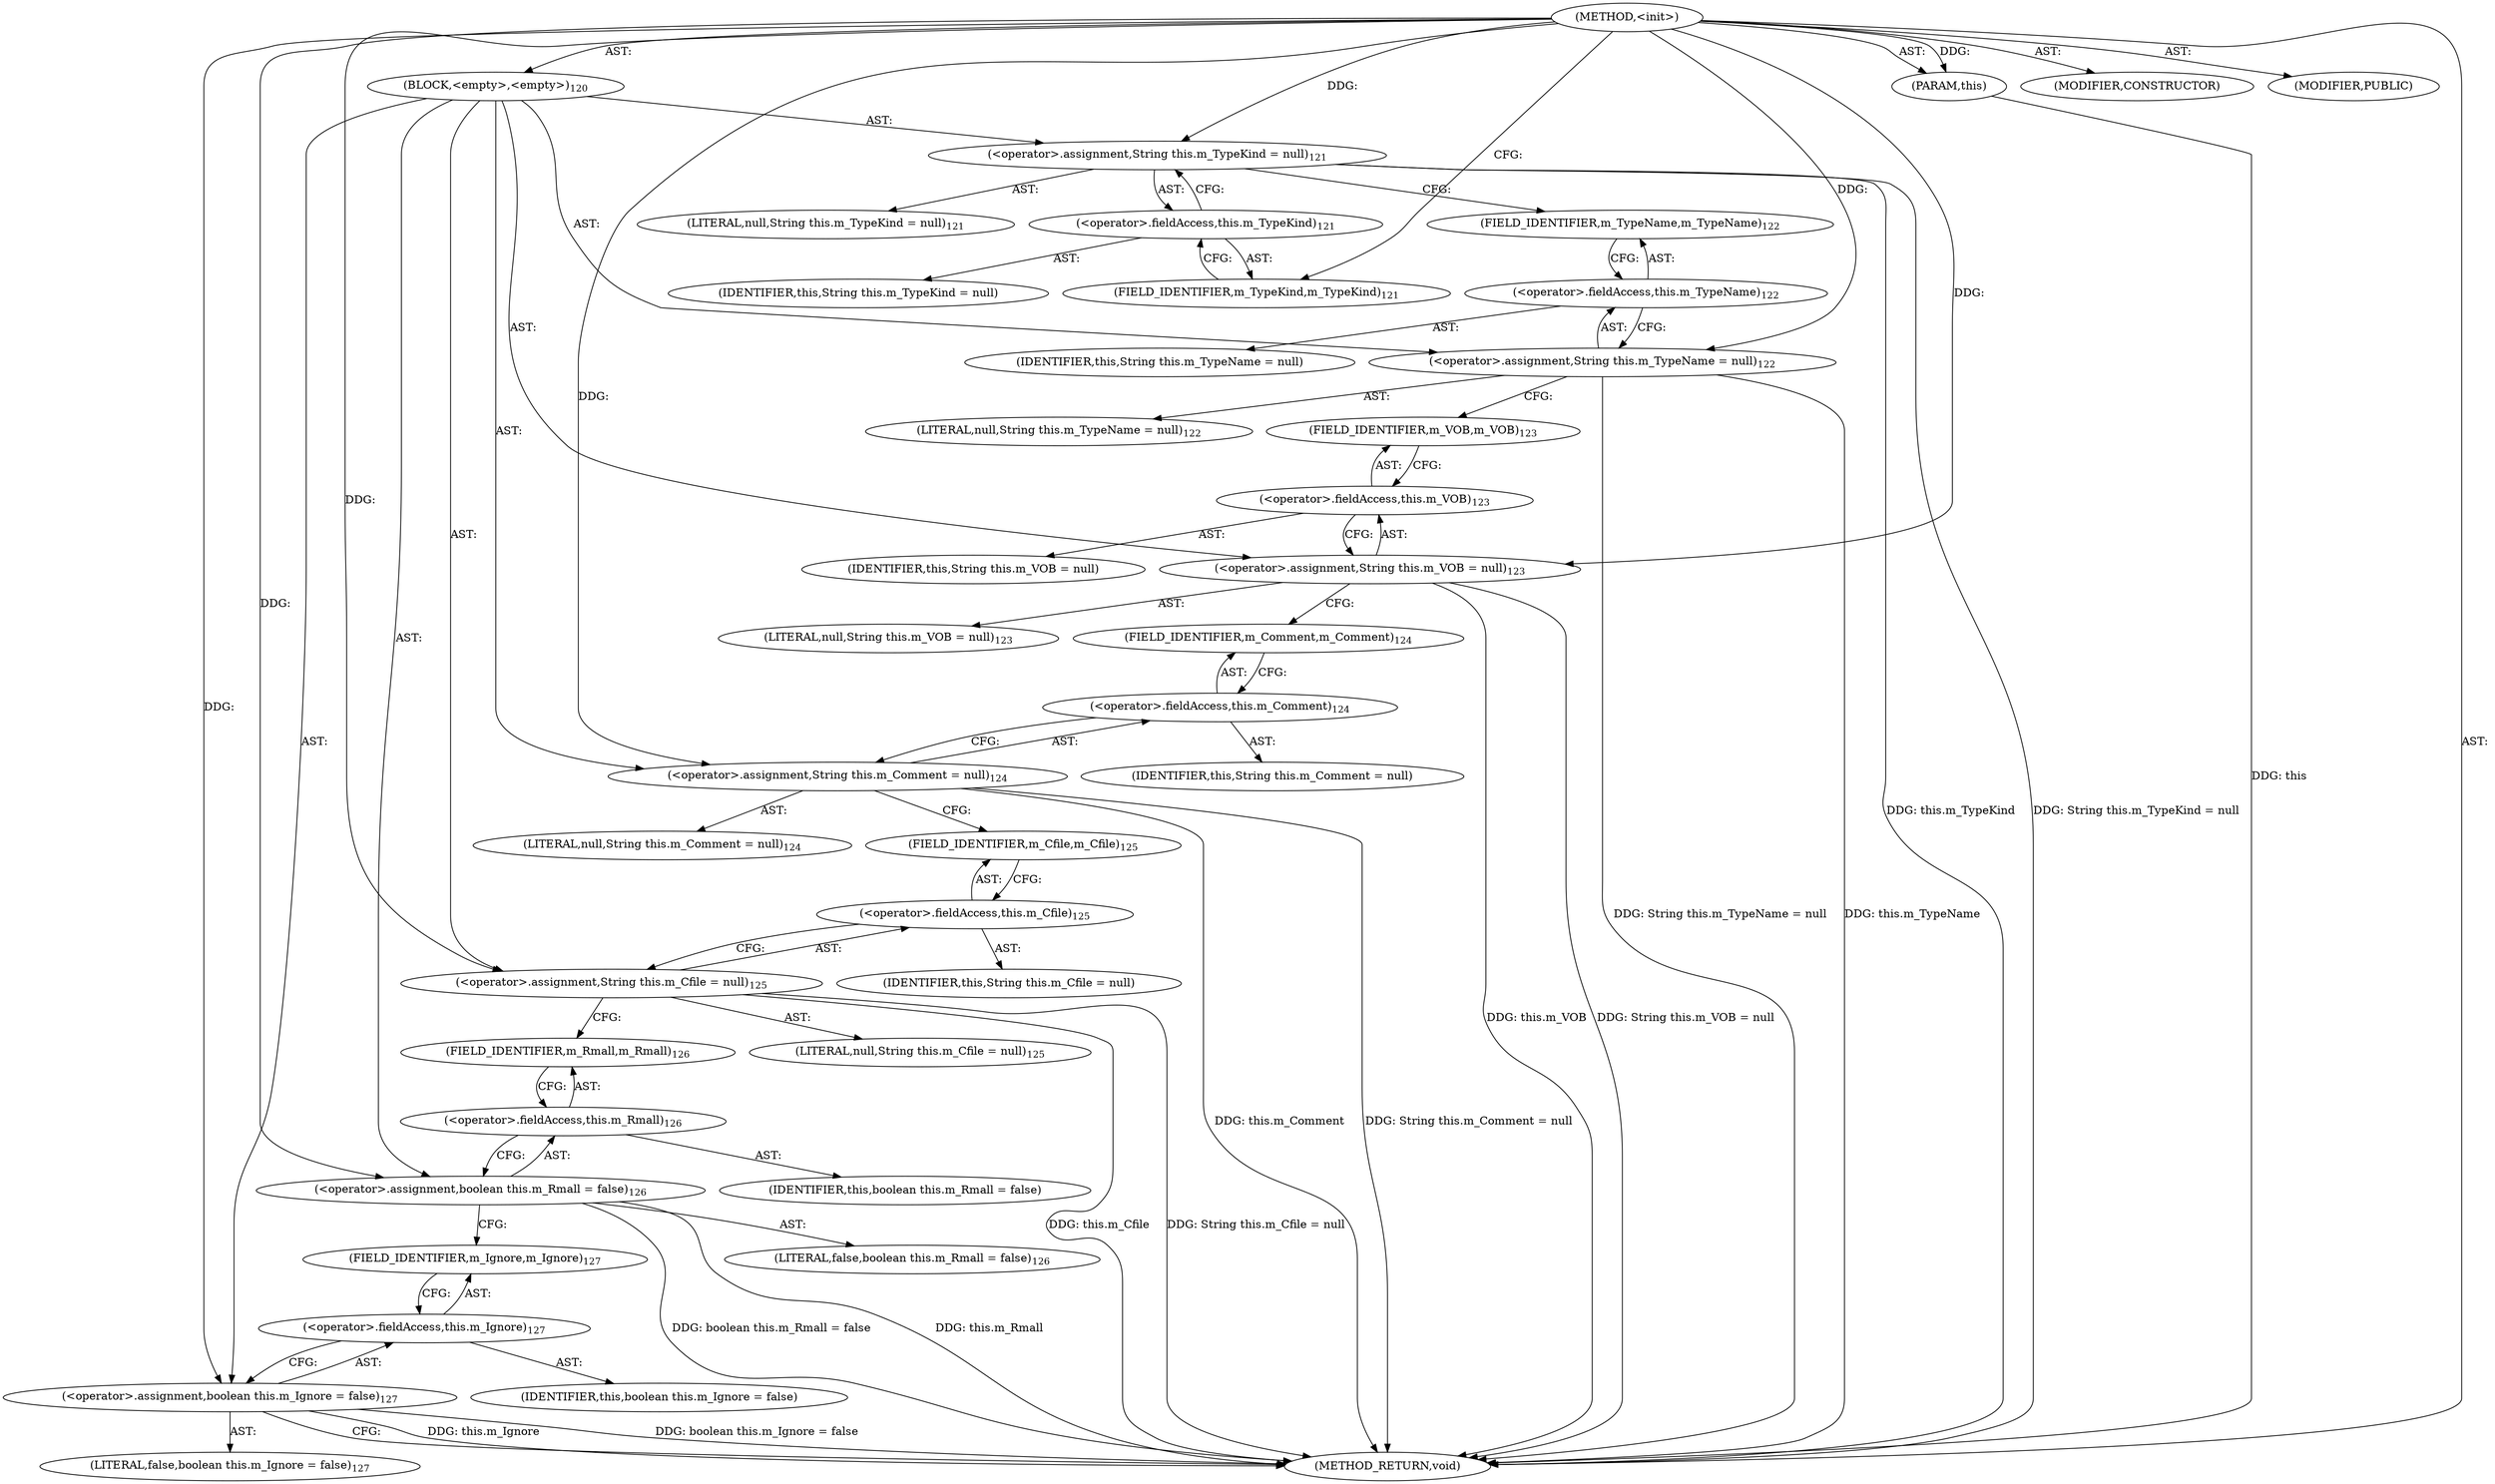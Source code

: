 digraph "&lt;init&gt;" {  
"111669149715" [label = <(METHOD,&lt;init&gt;)> ]
"115964117021" [label = <(PARAM,this)> ]
"25769803810" [label = <(BLOCK,&lt;empty&gt;,&lt;empty&gt;)<SUB>120</SUB>> ]
"30064771178" [label = <(&lt;operator&gt;.assignment,String this.m_TypeKind = null)<SUB>121</SUB>> ]
"30064771179" [label = <(&lt;operator&gt;.fieldAccess,this.m_TypeKind)<SUB>121</SUB>> ]
"68719476822" [label = <(IDENTIFIER,this,String this.m_TypeKind = null)> ]
"55834574868" [label = <(FIELD_IDENTIFIER,m_TypeKind,m_TypeKind)<SUB>121</SUB>> ]
"90194313230" [label = <(LITERAL,null,String this.m_TypeKind = null)<SUB>121</SUB>> ]
"30064771180" [label = <(&lt;operator&gt;.assignment,String this.m_TypeName = null)<SUB>122</SUB>> ]
"30064771181" [label = <(&lt;operator&gt;.fieldAccess,this.m_TypeName)<SUB>122</SUB>> ]
"68719476823" [label = <(IDENTIFIER,this,String this.m_TypeName = null)> ]
"55834574869" [label = <(FIELD_IDENTIFIER,m_TypeName,m_TypeName)<SUB>122</SUB>> ]
"90194313231" [label = <(LITERAL,null,String this.m_TypeName = null)<SUB>122</SUB>> ]
"30064771182" [label = <(&lt;operator&gt;.assignment,String this.m_VOB = null)<SUB>123</SUB>> ]
"30064771183" [label = <(&lt;operator&gt;.fieldAccess,this.m_VOB)<SUB>123</SUB>> ]
"68719476824" [label = <(IDENTIFIER,this,String this.m_VOB = null)> ]
"55834574870" [label = <(FIELD_IDENTIFIER,m_VOB,m_VOB)<SUB>123</SUB>> ]
"90194313232" [label = <(LITERAL,null,String this.m_VOB = null)<SUB>123</SUB>> ]
"30064771184" [label = <(&lt;operator&gt;.assignment,String this.m_Comment = null)<SUB>124</SUB>> ]
"30064771185" [label = <(&lt;operator&gt;.fieldAccess,this.m_Comment)<SUB>124</SUB>> ]
"68719476825" [label = <(IDENTIFIER,this,String this.m_Comment = null)> ]
"55834574871" [label = <(FIELD_IDENTIFIER,m_Comment,m_Comment)<SUB>124</SUB>> ]
"90194313233" [label = <(LITERAL,null,String this.m_Comment = null)<SUB>124</SUB>> ]
"30064771186" [label = <(&lt;operator&gt;.assignment,String this.m_Cfile = null)<SUB>125</SUB>> ]
"30064771187" [label = <(&lt;operator&gt;.fieldAccess,this.m_Cfile)<SUB>125</SUB>> ]
"68719476826" [label = <(IDENTIFIER,this,String this.m_Cfile = null)> ]
"55834574872" [label = <(FIELD_IDENTIFIER,m_Cfile,m_Cfile)<SUB>125</SUB>> ]
"90194313234" [label = <(LITERAL,null,String this.m_Cfile = null)<SUB>125</SUB>> ]
"30064771188" [label = <(&lt;operator&gt;.assignment,boolean this.m_Rmall = false)<SUB>126</SUB>> ]
"30064771189" [label = <(&lt;operator&gt;.fieldAccess,this.m_Rmall)<SUB>126</SUB>> ]
"68719476827" [label = <(IDENTIFIER,this,boolean this.m_Rmall = false)> ]
"55834574873" [label = <(FIELD_IDENTIFIER,m_Rmall,m_Rmall)<SUB>126</SUB>> ]
"90194313235" [label = <(LITERAL,false,boolean this.m_Rmall = false)<SUB>126</SUB>> ]
"30064771190" [label = <(&lt;operator&gt;.assignment,boolean this.m_Ignore = false)<SUB>127</SUB>> ]
"30064771191" [label = <(&lt;operator&gt;.fieldAccess,this.m_Ignore)<SUB>127</SUB>> ]
"68719476828" [label = <(IDENTIFIER,this,boolean this.m_Ignore = false)> ]
"55834574874" [label = <(FIELD_IDENTIFIER,m_Ignore,m_Ignore)<SUB>127</SUB>> ]
"90194313236" [label = <(LITERAL,false,boolean this.m_Ignore = false)<SUB>127</SUB>> ]
"133143986233" [label = <(MODIFIER,CONSTRUCTOR)> ]
"133143986234" [label = <(MODIFIER,PUBLIC)> ]
"128849018899" [label = <(METHOD_RETURN,void)> ]
  "111669149715" -> "115964117021"  [ label = "AST: "] 
  "111669149715" -> "25769803810"  [ label = "AST: "] 
  "111669149715" -> "133143986233"  [ label = "AST: "] 
  "111669149715" -> "133143986234"  [ label = "AST: "] 
  "111669149715" -> "128849018899"  [ label = "AST: "] 
  "25769803810" -> "30064771178"  [ label = "AST: "] 
  "25769803810" -> "30064771180"  [ label = "AST: "] 
  "25769803810" -> "30064771182"  [ label = "AST: "] 
  "25769803810" -> "30064771184"  [ label = "AST: "] 
  "25769803810" -> "30064771186"  [ label = "AST: "] 
  "25769803810" -> "30064771188"  [ label = "AST: "] 
  "25769803810" -> "30064771190"  [ label = "AST: "] 
  "30064771178" -> "30064771179"  [ label = "AST: "] 
  "30064771178" -> "90194313230"  [ label = "AST: "] 
  "30064771179" -> "68719476822"  [ label = "AST: "] 
  "30064771179" -> "55834574868"  [ label = "AST: "] 
  "30064771180" -> "30064771181"  [ label = "AST: "] 
  "30064771180" -> "90194313231"  [ label = "AST: "] 
  "30064771181" -> "68719476823"  [ label = "AST: "] 
  "30064771181" -> "55834574869"  [ label = "AST: "] 
  "30064771182" -> "30064771183"  [ label = "AST: "] 
  "30064771182" -> "90194313232"  [ label = "AST: "] 
  "30064771183" -> "68719476824"  [ label = "AST: "] 
  "30064771183" -> "55834574870"  [ label = "AST: "] 
  "30064771184" -> "30064771185"  [ label = "AST: "] 
  "30064771184" -> "90194313233"  [ label = "AST: "] 
  "30064771185" -> "68719476825"  [ label = "AST: "] 
  "30064771185" -> "55834574871"  [ label = "AST: "] 
  "30064771186" -> "30064771187"  [ label = "AST: "] 
  "30064771186" -> "90194313234"  [ label = "AST: "] 
  "30064771187" -> "68719476826"  [ label = "AST: "] 
  "30064771187" -> "55834574872"  [ label = "AST: "] 
  "30064771188" -> "30064771189"  [ label = "AST: "] 
  "30064771188" -> "90194313235"  [ label = "AST: "] 
  "30064771189" -> "68719476827"  [ label = "AST: "] 
  "30064771189" -> "55834574873"  [ label = "AST: "] 
  "30064771190" -> "30064771191"  [ label = "AST: "] 
  "30064771190" -> "90194313236"  [ label = "AST: "] 
  "30064771191" -> "68719476828"  [ label = "AST: "] 
  "30064771191" -> "55834574874"  [ label = "AST: "] 
  "30064771178" -> "55834574869"  [ label = "CFG: "] 
  "30064771180" -> "55834574870"  [ label = "CFG: "] 
  "30064771182" -> "55834574871"  [ label = "CFG: "] 
  "30064771184" -> "55834574872"  [ label = "CFG: "] 
  "30064771186" -> "55834574873"  [ label = "CFG: "] 
  "30064771188" -> "55834574874"  [ label = "CFG: "] 
  "30064771190" -> "128849018899"  [ label = "CFG: "] 
  "30064771179" -> "30064771178"  [ label = "CFG: "] 
  "30064771181" -> "30064771180"  [ label = "CFG: "] 
  "30064771183" -> "30064771182"  [ label = "CFG: "] 
  "30064771185" -> "30064771184"  [ label = "CFG: "] 
  "30064771187" -> "30064771186"  [ label = "CFG: "] 
  "30064771189" -> "30064771188"  [ label = "CFG: "] 
  "30064771191" -> "30064771190"  [ label = "CFG: "] 
  "55834574868" -> "30064771179"  [ label = "CFG: "] 
  "55834574869" -> "30064771181"  [ label = "CFG: "] 
  "55834574870" -> "30064771183"  [ label = "CFG: "] 
  "55834574871" -> "30064771185"  [ label = "CFG: "] 
  "55834574872" -> "30064771187"  [ label = "CFG: "] 
  "55834574873" -> "30064771189"  [ label = "CFG: "] 
  "55834574874" -> "30064771191"  [ label = "CFG: "] 
  "111669149715" -> "55834574868"  [ label = "CFG: "] 
  "115964117021" -> "128849018899"  [ label = "DDG: this"] 
  "30064771178" -> "128849018899"  [ label = "DDG: this.m_TypeKind"] 
  "30064771178" -> "128849018899"  [ label = "DDG: String this.m_TypeKind = null"] 
  "30064771180" -> "128849018899"  [ label = "DDG: this.m_TypeName"] 
  "30064771180" -> "128849018899"  [ label = "DDG: String this.m_TypeName = null"] 
  "30064771182" -> "128849018899"  [ label = "DDG: this.m_VOB"] 
  "30064771182" -> "128849018899"  [ label = "DDG: String this.m_VOB = null"] 
  "30064771184" -> "128849018899"  [ label = "DDG: this.m_Comment"] 
  "30064771184" -> "128849018899"  [ label = "DDG: String this.m_Comment = null"] 
  "30064771186" -> "128849018899"  [ label = "DDG: this.m_Cfile"] 
  "30064771186" -> "128849018899"  [ label = "DDG: String this.m_Cfile = null"] 
  "30064771188" -> "128849018899"  [ label = "DDG: this.m_Rmall"] 
  "30064771188" -> "128849018899"  [ label = "DDG: boolean this.m_Rmall = false"] 
  "30064771190" -> "128849018899"  [ label = "DDG: this.m_Ignore"] 
  "30064771190" -> "128849018899"  [ label = "DDG: boolean this.m_Ignore = false"] 
  "111669149715" -> "115964117021"  [ label = "DDG: "] 
  "111669149715" -> "30064771178"  [ label = "DDG: "] 
  "111669149715" -> "30064771180"  [ label = "DDG: "] 
  "111669149715" -> "30064771182"  [ label = "DDG: "] 
  "111669149715" -> "30064771184"  [ label = "DDG: "] 
  "111669149715" -> "30064771186"  [ label = "DDG: "] 
  "111669149715" -> "30064771188"  [ label = "DDG: "] 
  "111669149715" -> "30064771190"  [ label = "DDG: "] 
}
